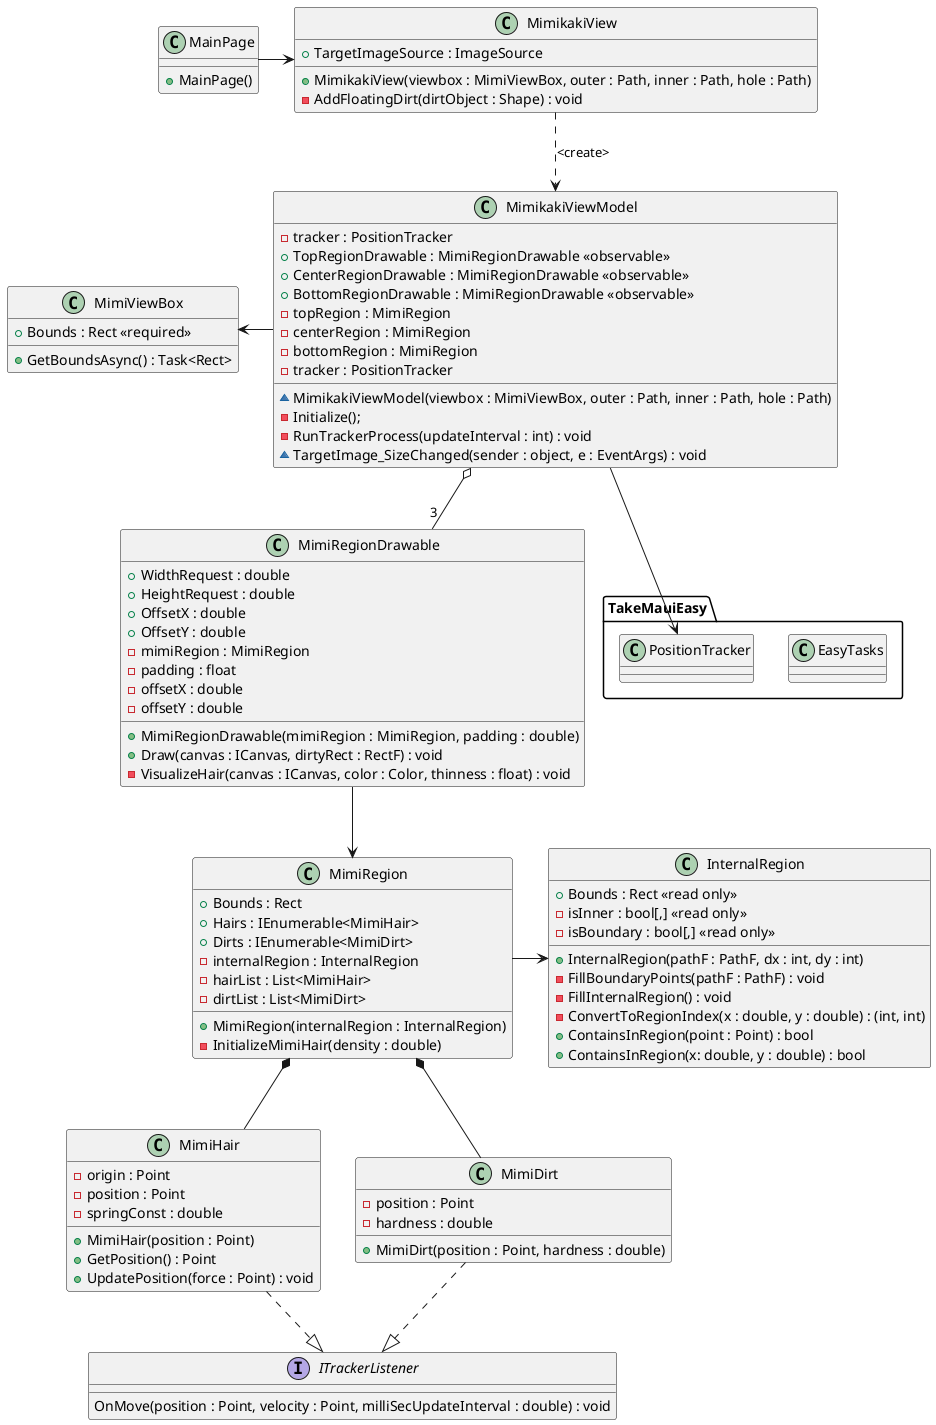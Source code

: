 @startuml MimikakiClassDiagram
' Models
' class MimiModel
' {
'     - height : int
'     - width : int
'     - topRegion : MimiRegion
'     - centerRegion : MimiRegion
'     - bottomRegion : MimiRegion
' }

class MimiViewBox
{
    + Bounds : Rect <<required>>
    + GetBoundsAsync() : Task<Rect>
}

class MimiRegion
{
    + Bounds : Rect
    + Hairs : IEnumerable<MimiHair>
    + Dirts : IEnumerable<MimiDirt>
    - internalRegion : InternalRegion
    - hairList : List<MimiHair>
    - dirtList : List<MimiDirt>
    + MimiRegion(internalRegion : InternalRegion)
    - InitializeMimiHair(density : double)
    '+ OnTouch : Action
    '+ OnDirtRemoving : Action
    '+ OnDirtRemoved : Action
}

interface ITrackerListener
{
    OnMove(position : Point, velocity : Point, milliSecUpdateInterval : double) : void
}

class MimiHair
{
    - origin : Point
    - position : Point
    - springConst : double
    + MimiHair(position : Point)
    + GetPosition() : Point
    + UpdatePosition(force : Point) : void
}

class MimiDirt
{
    - position : Point
    - hardness : double
    + MimiDirt(position : Point, hardness : double)
}

class InternalRegion
{
    + Bounds : Rect <<read only>>
    '- topLeft : Point <<read only>>
    '- bottomRight : Point <<read only>>
    - isInner : bool[,] <<read only>>
    - isBoundary : bool[,] <<read only>>
    + InternalRegion(pathF : PathF, dx : int, dy : int)
    - FillBoundaryPoints(pathF : PathF) : void
    - FillInternalRegion() : void
    - ConvertToRegionIndex(x : double, y : double) : (int, int)
    + ContainsInRegion(point : Point) : bool
    + ContainsInRegion(x: double, y : double) : bool
}

' Views
class MimikakiView
{
    + TargetImageSource : ImageSource
    '+ TargetImageOriginalHeight : double
    '+ MimiTrackerLayer : View <<get only property>>
    '+ DisplayRatio : double? <<get only property>>
    '- MimikakiViewModel _vm;
    '+ TrackableView()
    + MimikakiView(viewbox : MimiViewBox, outer : Path, inner : Path, hole : Path)
    '- TargetImage_SizeChanged(sender : object, e : EventArgs) : void
    '- Initialize() : void
    - AddFloatingDirt(dirtObject : Shape) : void
}


' ViewModels
class MimikakiViewModel
{
    - tracker : PositionTracker
    + TopRegionDrawable : MimiRegionDrawable <<observable>>
    + CenterRegionDrawable : MimiRegionDrawable <<observable>>
    + BottomRegionDrawable : MimiRegionDrawable <<observable>>
    - topRegion : MimiRegion
    - centerRegion : MimiRegion
    - bottomRegion : MimiRegion
    - tracker : PositionTracker
    '+ OnMoveOnMimi : Action
    '+ BindTrackableMimi(trackableMimiView : TrackableMimiView) : void
    '- RunTrackerProcess()
    ~ MimikakiViewModel(viewbox : MimiViewBox, outer : Path, inner : Path, hole : Path)
    '~ MimikakiViewModel(tracker : PositionTracker, mimiTop : Geometry, mimiCenter : Geometry, mimiBottom : Geometry)
    - Initialize();
    '~ InvokeTrackerProcess(updateInterval : int) : void
    - RunTrackerProcess(updateInterval : int) : void
    ~ TargetImage_SizeChanged(sender : object, e : EventArgs) : void
}


' Drawable
class MimiRegionDrawable
{
    + WidthRequest : double
    + HeightRequest : double
    + OffsetX : double
    + OffsetY : double
    - mimiRegion : MimiRegion
    '- internal : InternalRegion
    - padding : float
    - offsetX : double
    - offsetY : double
    + MimiRegionDrawable(mimiRegion : MimiRegion, padding : double)
    + Draw(canvas : ICanvas, dirtyRect : RectF) : void
    - VisualizeHair(canvas : ICanvas, color : Color, thinness : float) : void
}


' Page
class MainPage
{
    + MainPage()
    '- InitializeMimiViewModel() : void
    '- InstantiateMimiViewModel(tracker : PositionTracker) : TrackableMimiViewModel
    '- GetGeometryFromString(pathString : string) : Geometry
}

' Library
package TakeMauiEasy
{
    class EasyTasks
    class PositionTracker
}

' 
MimiRegion -> InternalRegion
MimiRegion *-- MimiHair
MimiRegion *-- MimiDirt

MimiHair ..|> ITrackerListener
MimiDirt ..|> ITrackerListener

MimikakiViewModel -left-> MimiViewBox
MimikakiViewModel --> PositionTracker
MimikakiViewModel o-- "3" MimiRegionDrawable

MimikakiView ..> MimikakiViewModel : <create>

MainPage -> MimikakiView

'MimiRegionDrawable --|> IDrawable
MimiRegionDrawable --> MimiRegion

@enduml

@startuml MimikakiMessages

' Message
class MimiViewInvalidateMessage <<(M, Orange) Message>>
{
    ~ MimiViewInvalidateMessage(value : string)
}

class FloatingDirtGenerateMessage <<(M, Orange) Message>>
{
    ~ FloatingDirtGenerateMessage(dirt : Shape)
}

class TrackerUpdateMessage <<(M, Orange) Message>>
{
    ~ TrackerUpdateMessage(state : PositionTrackerState)
}


MainPage ..> TrackerUpdateMessage : <register>
MimikakiView ..> MimiViewInvalidateMessage : <register>
MimikakiView ..> FloatingDirtGenerateMessage : <register>

MimikakiViewModel .up.> TrackerUpdateMessage : <create>
MimikakiViewModel .up.> MimiViewInvalidateMessage : <create>
MimikakiViewModel .up.> FloatingDirtGenerateMessage : <create>

@enduml
